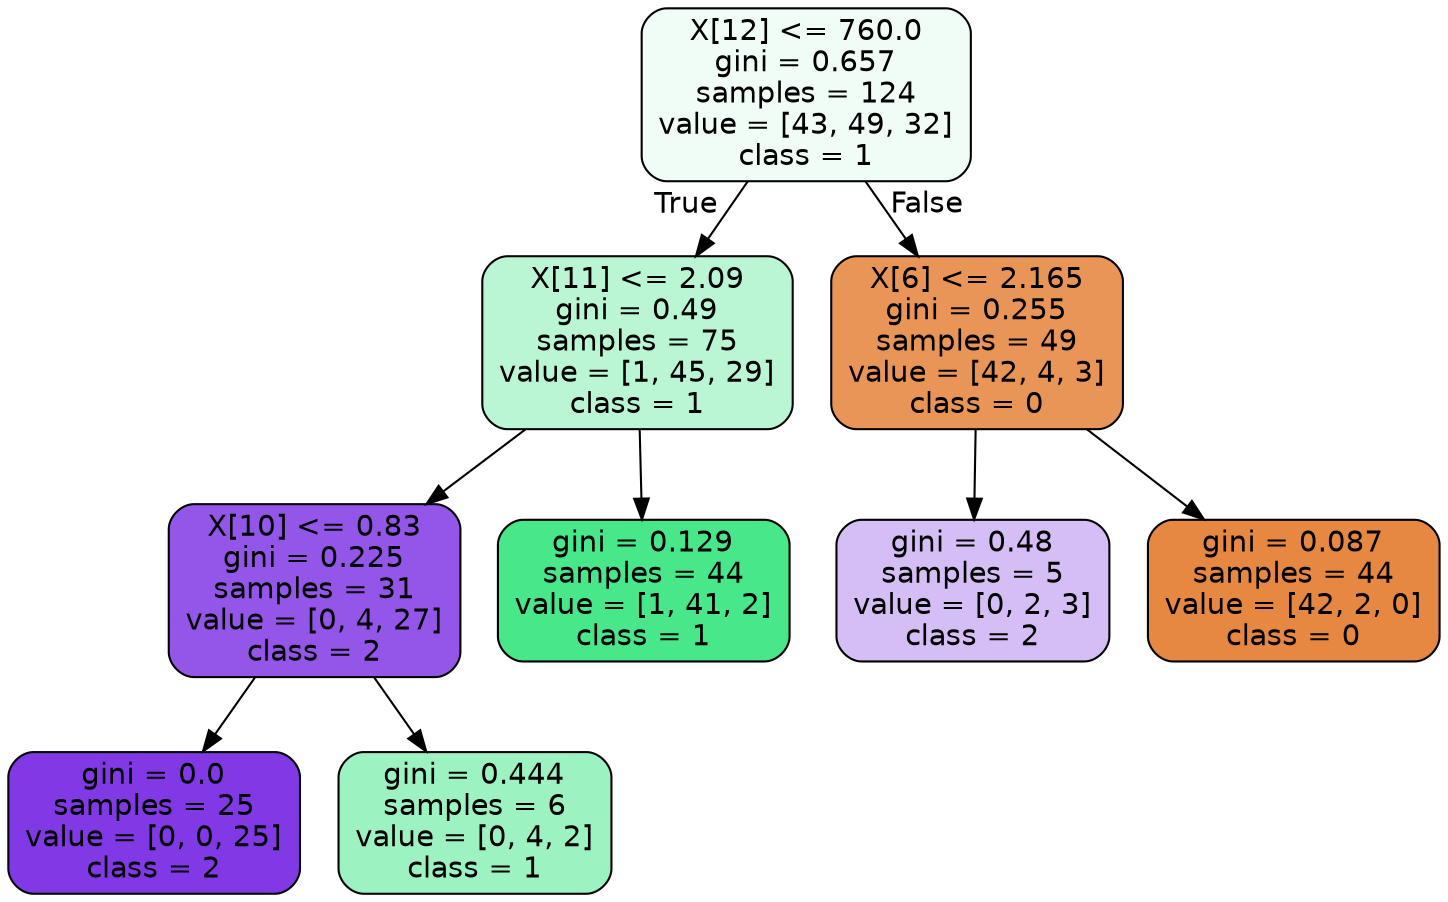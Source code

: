 digraph Tree {
node [shape=box, style="filled, rounded", color="black", fontname="helvetica"] ;
edge [fontname="helvetica"] ;
0 [label="X[12] <= 760.0\ngini = 0.657\nsamples = 124\nvalue = [43, 49, 32]\nclass = 1", fillcolor="#f0fdf6"] ;
1 [label="X[11] <= 2.09\ngini = 0.49\nsamples = 75\nvalue = [1, 45, 29]\nclass = 1", fillcolor="#baf6d3"] ;
0 -> 1 [labeldistance=2.5, labelangle=45, headlabel="True"] ;
2 [label="X[10] <= 0.83\ngini = 0.225\nsamples = 31\nvalue = [0, 4, 27]\nclass = 2", fillcolor="#9456e9"] ;
1 -> 2 ;
3 [label="gini = 0.0\nsamples = 25\nvalue = [0, 0, 25]\nclass = 2", fillcolor="#8139e5"] ;
2 -> 3 ;
4 [label="gini = 0.444\nsamples = 6\nvalue = [0, 4, 2]\nclass = 1", fillcolor="#9cf2c0"] ;
2 -> 4 ;
5 [label="gini = 0.129\nsamples = 44\nvalue = [1, 41, 2]\nclass = 1", fillcolor="#47e78a"] ;
1 -> 5 ;
8 [label="X[6] <= 2.165\ngini = 0.255\nsamples = 49\nvalue = [42, 4, 3]\nclass = 0", fillcolor="#e99558"] ;
0 -> 8 [labeldistance=2.5, labelangle=-45, headlabel="False"] ;
9 [label="gini = 0.48\nsamples = 5\nvalue = [0, 2, 3]\nclass = 2", fillcolor="#d5bdf6"] ;
8 -> 9 ;
10 [label="gini = 0.087\nsamples = 44\nvalue = [42, 2, 0]\nclass = 0", fillcolor="#e68742"] ;
8 -> 10 ;
}